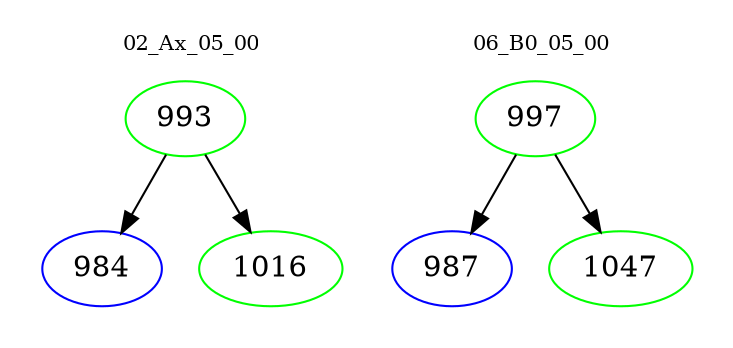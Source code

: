 digraph{
subgraph cluster_0 {
color = white
label = "02_Ax_05_00";
fontsize=10;
T0_993 [label="993", color="green"]
T0_993 -> T0_984 [color="black"]
T0_984 [label="984", color="blue"]
T0_993 -> T0_1016 [color="black"]
T0_1016 [label="1016", color="green"]
}
subgraph cluster_1 {
color = white
label = "06_B0_05_00";
fontsize=10;
T1_997 [label="997", color="green"]
T1_997 -> T1_987 [color="black"]
T1_987 [label="987", color="blue"]
T1_997 -> T1_1047 [color="black"]
T1_1047 [label="1047", color="green"]
}
}
